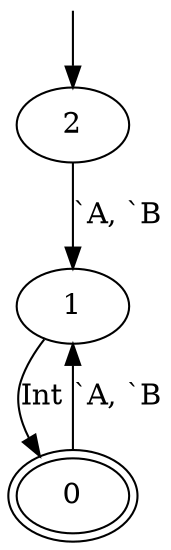 digraph automaton
{
  __INVISIBLE_NODE_0__ [label= "", shape=none,height=.0,width=.0] ;
  __INVISIBLE_NODE_0__ -> 2 ;
  0 [peripheries=2] ;
  0 -> 1 [label="`A, `B"] ;
  1 -> 0 [label="Int"] ;
  2 -> 1 [label="`A, `B"] ;
}